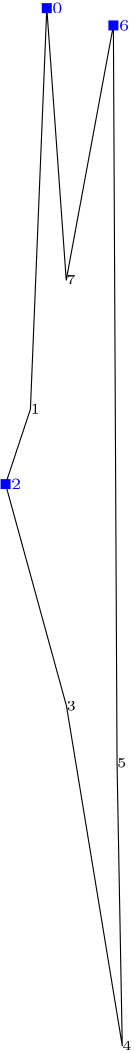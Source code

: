 <ipe version="70206" creator="libvcdim">
<ipestyle name="vc-poly">
<symbol name="vc-point" transformations="translations">
<path fill="blue">-1.8 -1.8 m 1.8 -1.8 l 1.8 1.8 l -1.8 1.8 l h</path>
</symbol>
<symbol name="vc-point(s)" transformations="translations">
<path fill="sym-stroke">-1.8 -1.8 m 1.8 -1.8 l 1.8 1.8 l -1.8 1.8 l h</path>
</symbol>
<color name="red" value="1 0 0"/>
<color name="green" value="0 1 0"/>
<color name="blue" value="0 0 1"/>
<color name="yellow" value="1 1 0"/>
<color name="orange" value="1 0.647 0"/>
<color name="purple" value="0.627 0.125 0.941"/>
<dashstyle name="normal" value="[]0"/>
<dashstyle name="dashed" value="[3 3]0"/>
</ipestyle>
<page>
<path>355.8419517929475 450.27273199245303 m 349.9466766254112 305.857523627005 l 340.9974167312804 278.9159928320332 l 362.9322090497177 199.01655681145073 l 383.0128625911945 76.75001163608763 l 381.13357549259575 178.4816333626009 l 379.81868920062465 444.04662347193124 l 362.8436044506715 352.38903802177776 l h</path>
<use name="vc-point" pos="355.8419517929475 450.27273199245303"/><use name="vc-point" pos="340.9974167312804 278.9159928320332"/><use name="vc-point" pos="379.81868920062465 444.04662347193124"/><text pos="355.8419517929475 450.27273199245303" size="6" stroke="blue" matrix="1 0 0 1 2 0" valign="center">0</text><text pos="349.9466766254112 305.857523627005" size="3" valign="center">1</text><text pos="340.9974167312804 278.9159928320332" size="6" stroke="blue" matrix="1 0 0 1 2 0" valign="center">2</text><text pos="362.9322090497177 199.01655681145073" size="3" valign="center">3</text><text pos="383.0128625911945 76.75001163608763" size="3" valign="center">4</text><text pos="381.13357549259575 178.4816333626009" size="3" valign="center">5</text><text pos="379.81868920062465 444.04662347193124" size="6" stroke="blue" matrix="1 0 0 1 2 0" valign="center">6</text><text pos="362.8436044506715 352.38903802177776" size="3" valign="center">7</text></page>
</ipe>